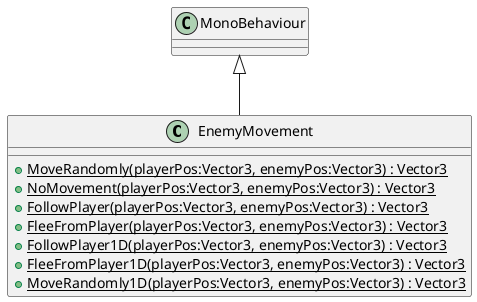 @startuml
class EnemyMovement {
    + {static} MoveRandomly(playerPos:Vector3, enemyPos:Vector3) : Vector3
    + {static} NoMovement(playerPos:Vector3, enemyPos:Vector3) : Vector3
    + {static} FollowPlayer(playerPos:Vector3, enemyPos:Vector3) : Vector3
    + {static} FleeFromPlayer(playerPos:Vector3, enemyPos:Vector3) : Vector3
    + {static} FollowPlayer1D(playerPos:Vector3, enemyPos:Vector3) : Vector3
    + {static} FleeFromPlayer1D(playerPos:Vector3, enemyPos:Vector3) : Vector3
    + {static} MoveRandomly1D(playerPos:Vector3, enemyPos:Vector3) : Vector3
}
MonoBehaviour <|-- EnemyMovement
@enduml
